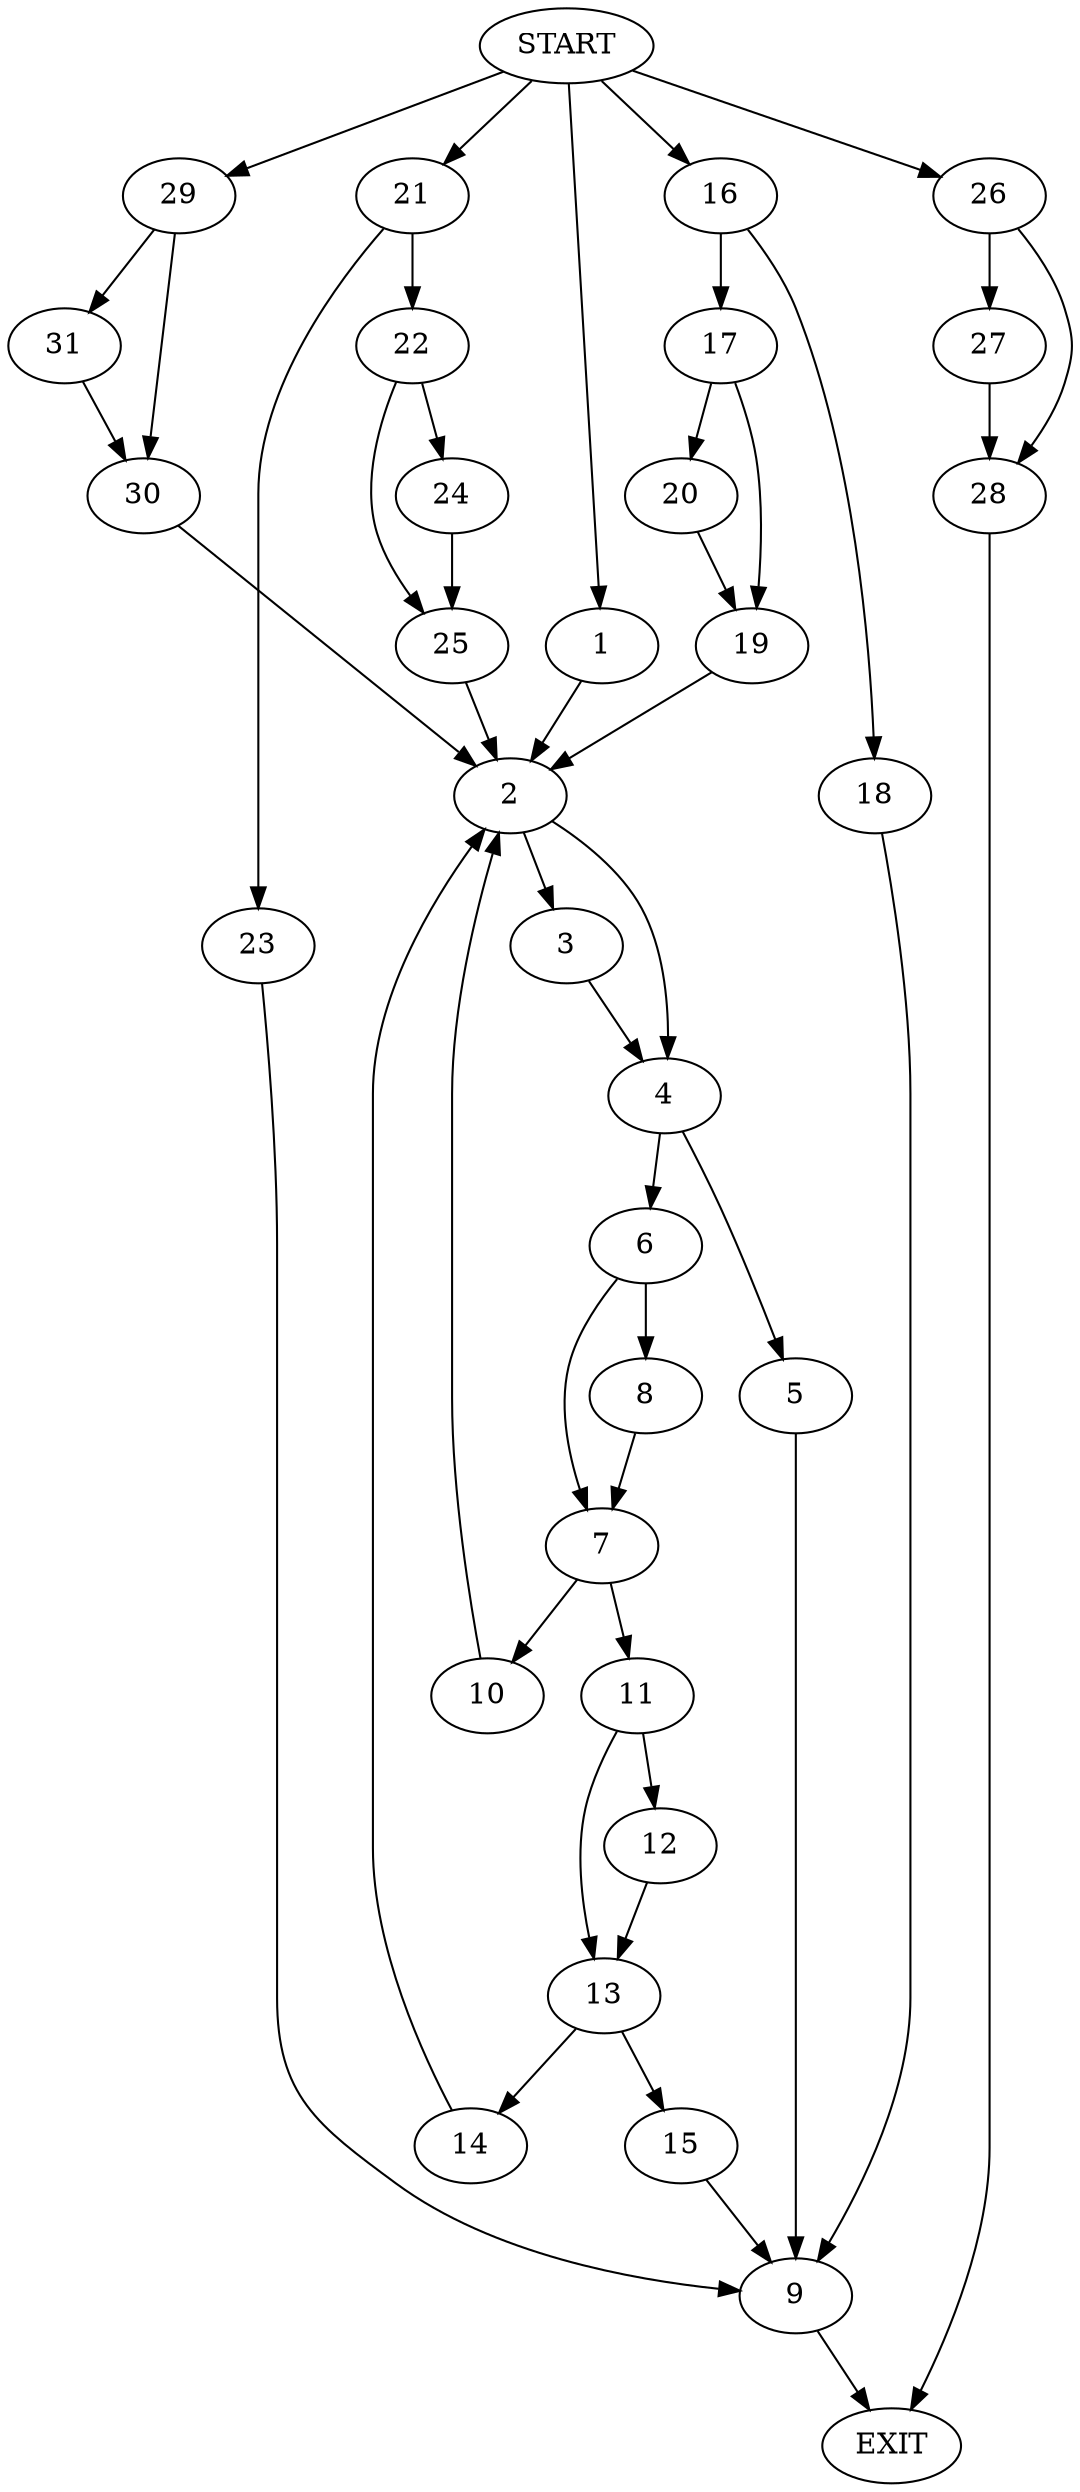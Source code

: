 digraph {
0 [label="START"]
32 [label="EXIT"]
0 -> 1
1 -> 2
2 -> 3
2 -> 4
4 -> 5
4 -> 6
3 -> 4
6 -> 7
6 -> 8
5 -> 9
9 -> 32
8 -> 7
7 -> 10
7 -> 11
10 -> 2
11 -> 12
11 -> 13
12 -> 13
13 -> 14
13 -> 15
14 -> 2
15 -> 9
0 -> 16
16 -> 17
16 -> 18
17 -> 19
17 -> 20
18 -> 9
19 -> 2
20 -> 19
0 -> 21
21 -> 22
21 -> 23
22 -> 24
22 -> 25
23 -> 9
25 -> 2
24 -> 25
0 -> 26
26 -> 27
26 -> 28
28 -> 32
27 -> 28
0 -> 29
29 -> 30
29 -> 31
31 -> 30
30 -> 2
}
